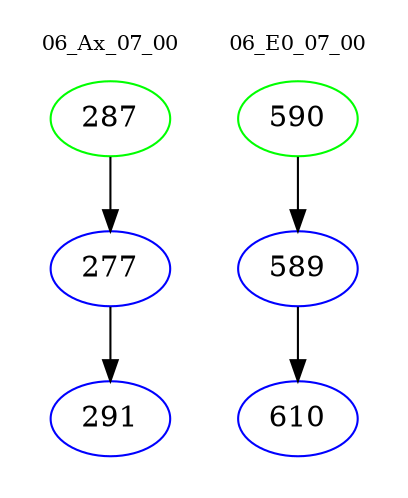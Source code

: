 digraph{
subgraph cluster_0 {
color = white
label = "06_Ax_07_00";
fontsize=10;
T0_287 [label="287", color="green"]
T0_287 -> T0_277 [color="black"]
T0_277 [label="277", color="blue"]
T0_277 -> T0_291 [color="black"]
T0_291 [label="291", color="blue"]
}
subgraph cluster_1 {
color = white
label = "06_E0_07_00";
fontsize=10;
T1_590 [label="590", color="green"]
T1_590 -> T1_589 [color="black"]
T1_589 [label="589", color="blue"]
T1_589 -> T1_610 [color="black"]
T1_610 [label="610", color="blue"]
}
}
